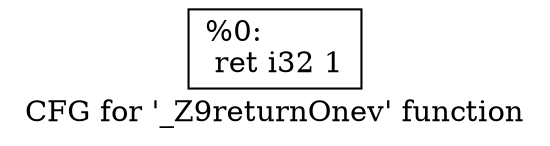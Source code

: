 digraph "CFG for '_Z9returnOnev' function" {
	label="CFG for '_Z9returnOnev' function";

	Node0x7fed815002e0 [shape=record,label="{%0:\l  ret i32 1\l}"];
}

